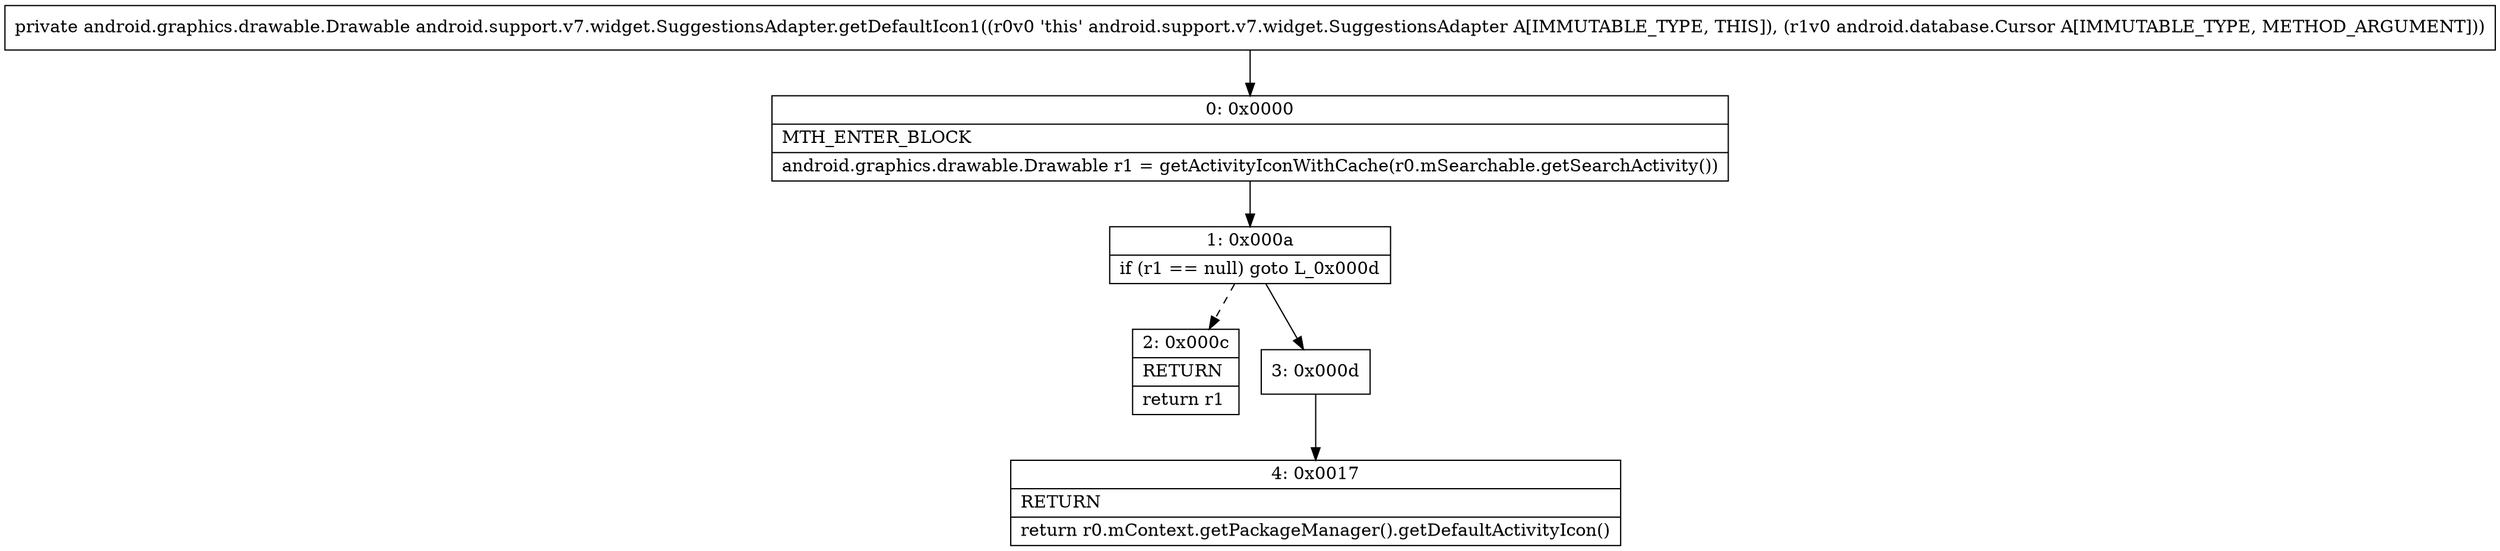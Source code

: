 digraph "CFG forandroid.support.v7.widget.SuggestionsAdapter.getDefaultIcon1(Landroid\/database\/Cursor;)Landroid\/graphics\/drawable\/Drawable;" {
Node_0 [shape=record,label="{0\:\ 0x0000|MTH_ENTER_BLOCK\l|android.graphics.drawable.Drawable r1 = getActivityIconWithCache(r0.mSearchable.getSearchActivity())\l}"];
Node_1 [shape=record,label="{1\:\ 0x000a|if (r1 == null) goto L_0x000d\l}"];
Node_2 [shape=record,label="{2\:\ 0x000c|RETURN\l|return r1\l}"];
Node_3 [shape=record,label="{3\:\ 0x000d}"];
Node_4 [shape=record,label="{4\:\ 0x0017|RETURN\l|return r0.mContext.getPackageManager().getDefaultActivityIcon()\l}"];
MethodNode[shape=record,label="{private android.graphics.drawable.Drawable android.support.v7.widget.SuggestionsAdapter.getDefaultIcon1((r0v0 'this' android.support.v7.widget.SuggestionsAdapter A[IMMUTABLE_TYPE, THIS]), (r1v0 android.database.Cursor A[IMMUTABLE_TYPE, METHOD_ARGUMENT])) }"];
MethodNode -> Node_0;
Node_0 -> Node_1;
Node_1 -> Node_2[style=dashed];
Node_1 -> Node_3;
Node_3 -> Node_4;
}

